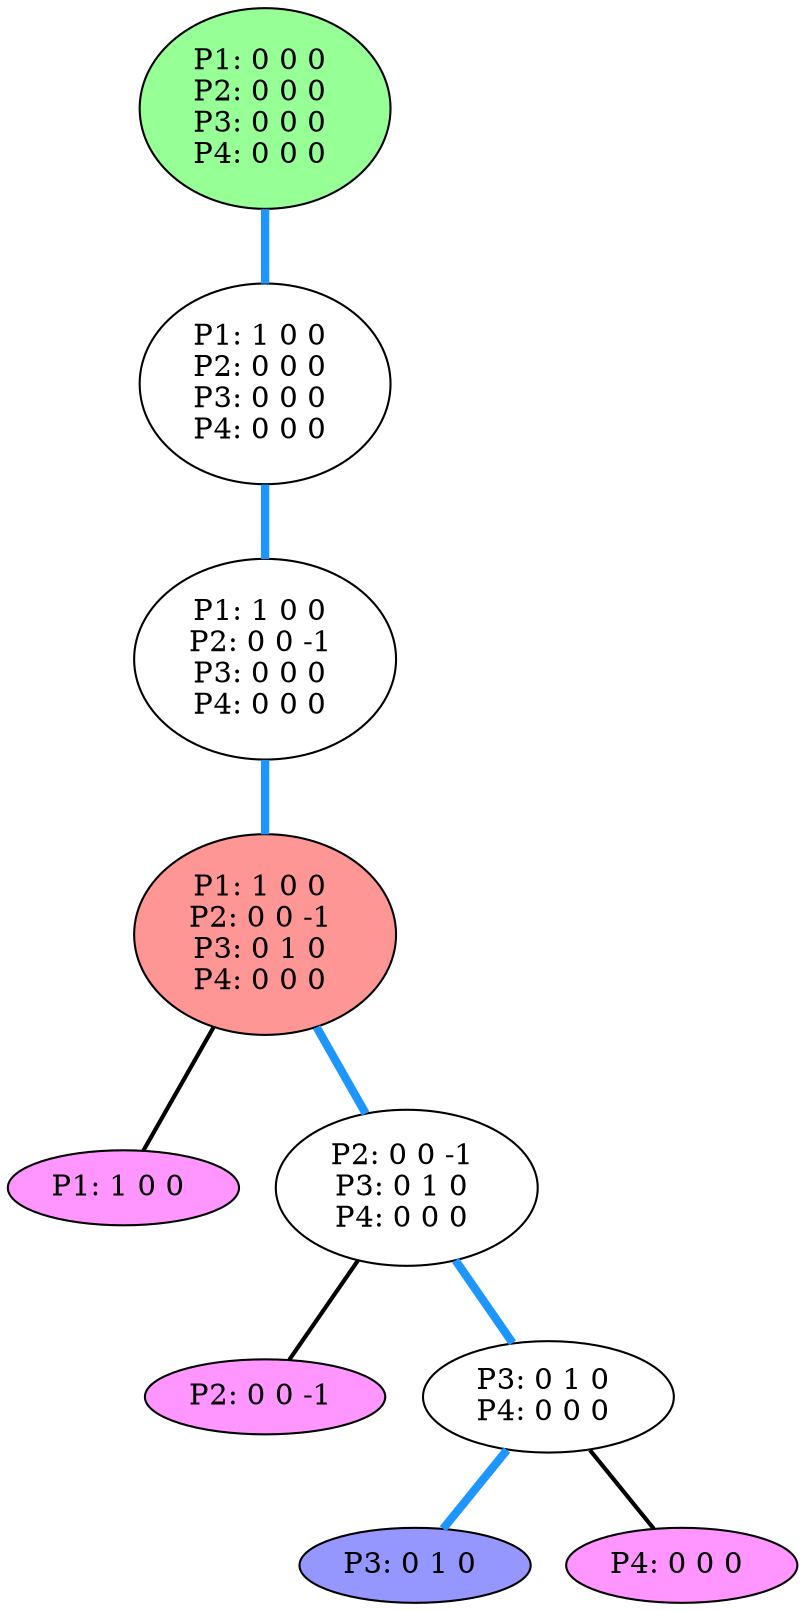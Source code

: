 graph G {
color = "black"
0 [label = "P1: 0 0 0 
P2: 0 0 0 
P3: 0 0 0 
P4: 0 0 0 
",  style="filled", fillcolor = "#96FF96"];
1 [label = "P1: 1 0 0 
P2: 0 0 0 
P3: 0 0 0 
P4: 0 0 0 
"];
2 [label = "P1: 1 0 0 
P2: 0 0 -1 
P3: 0 0 0 
P4: 0 0 0 
"];
3 [label = "P1: 1 0 0 
P2: 0 0 -1 
P3: 0 1 0 
P4: 0 0 0 
",  style="filled", fillcolor = "#FF9696"];
4 [label = "P1: 1 0 0 
",  style="filled", fillcolor = "#FF96FF"];
5 [label = "P2: 0 0 -1 
P3: 0 1 0 
P4: 0 0 0 
"];
6 [label = "P2: 0 0 -1 
",  style="filled", fillcolor = "#FF96FF"];
7 [label = "P3: 0 1 0 
P4: 0 0 0 
"];
8 [label = "P3: 0 1 0 
", style="filled", fillcolor = "#9696FF"];
9 [label = "P4: 0 0 0 
",  style="filled", fillcolor = "#FF96FF"];
edge [style=bold];
0 -- 1 [color="#1E96FF", penwidth=4.0];

1 -- 2 [color="#1E96FF", penwidth=4.0];

2 -- 3 [color="#1E96FF", penwidth=4.0];

3 -- 5 [color="#1E96FF", penwidth=4.0];
3 -- 4 [color=black];

5 -- 7 [color="#1E96FF", penwidth=4.0];
5 -- 6 [color=black];

7 -- 9 [color=black];
7 -- 8 [color="#1E96FF", penwidth=4.0];

}
